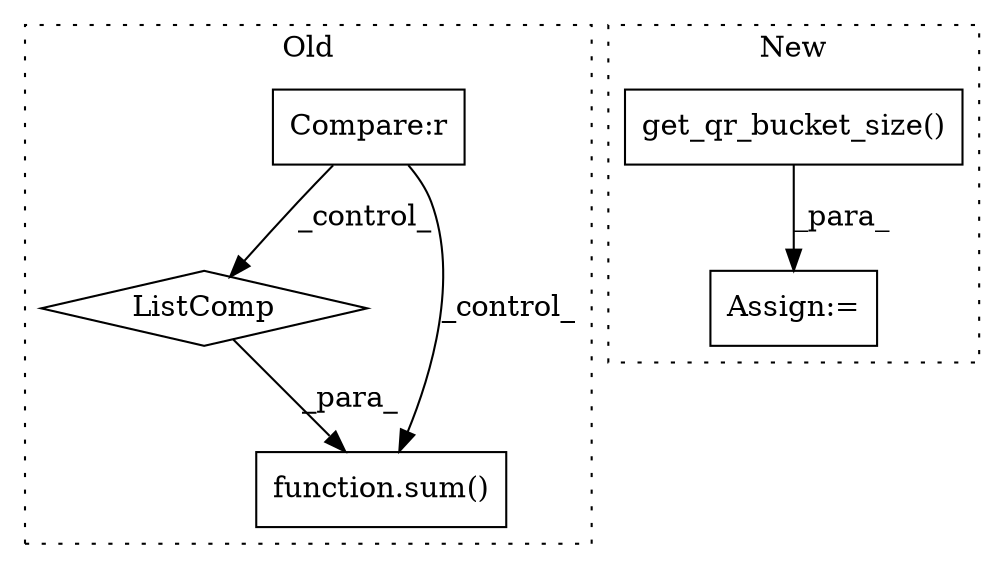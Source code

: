 digraph G {
subgraph cluster0 {
1 [label="ListComp" a="106" s="11750" l="40" shape="diamond"];
3 [label="Compare:r" a="40" s="10299" l="21" shape="box"];
5 [label="function.sum()" a="75" s="11746,11790" l="4,1" shape="box"];
label = "Old";
style="dotted";
}
subgraph cluster1 {
2 [label="get_qr_bucket_size()" a="75" s="16606,16645" l="30,1" shape="box"];
4 [label="Assign:=" a="68" s="16603" l="3" shape="box"];
label = "New";
style="dotted";
}
1 -> 5 [label="_para_"];
2 -> 4 [label="_para_"];
3 -> 1 [label="_control_"];
3 -> 5 [label="_control_"];
}